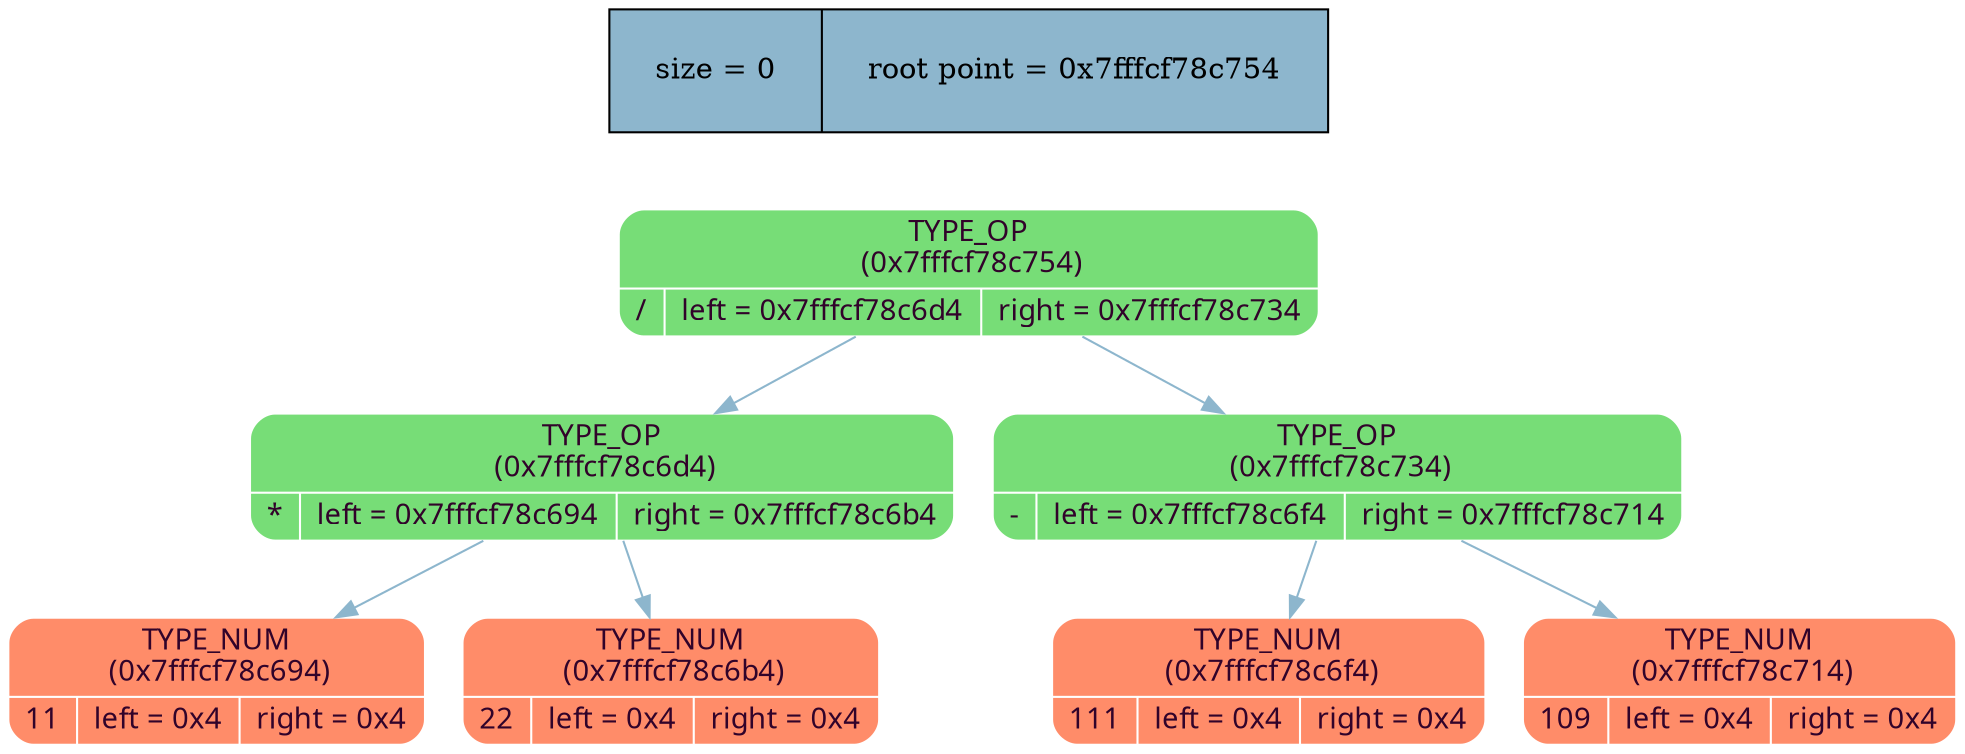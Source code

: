 digraph   
{
rankdir = ""
splines = "true"

node_stat [margin = "0.3*0.3", style = "filled", shape = "record", fillcolor = "#8DB6CD" label = " size = 0 | root point = 0x7fffcf78c754"]
{rank = source; node_stat}

node0x7fffcf78c754 [shape = "Mrecord", fillcolor = "#77DD77", style = "filled", fontcolor = "#31032A", fontname = "Calibri", color = "white", label = "{TYPE_OP\n (0x7fffcf78c754)| {/ |left = 0x7fffcf78c6d4 |right = 0x7fffcf78c734}}"]
node0x7fffcf78c754 -> node0x7fffcf78c6d4 [color = "#8DB6CD", style = "", constraint = true, fillcolor = "#8DB6CD",   fontcolor = "", fontname = "Calibri", label = ""];
node0x7fffcf78c6d4 [shape = "Mrecord", fillcolor = "#77DD77", style = "filled", fontcolor = "#31032A", fontname = "Calibri", color = "white", label = "{TYPE_OP\n (0x7fffcf78c6d4)| {* |left = 0x7fffcf78c694 |right = 0x7fffcf78c6b4}}"]
node0x7fffcf78c6d4 -> node0x7fffcf78c694 [color = "#8DB6CD", style = "", constraint = true, fillcolor = "#8DB6CD",   fontcolor = "", fontname = "Calibri", label = ""];
node0x7fffcf78c694 [shape = "Mrecord", fillcolor = "#FF8C69", style = "filled", fontcolor = "#31032A", fontname = "Calibri", color = "white", label = "{TYPE_NUM\n (0x7fffcf78c694)| {11 |left = 0x4 |right = 0x4}}"]
node0x7fffcf78c6d4 -> node0x7fffcf78c6b4 [color = "#8DB6CD", style = "", constraint = true, fillcolor = "#8DB6CD",   fontcolor = "", fontname = "Calibri", label = ""];
node0x7fffcf78c6b4 [shape = "Mrecord", fillcolor = "#FF8C69", style = "filled", fontcolor = "#31032A", fontname = "Calibri", color = "white", label = "{TYPE_NUM\n (0x7fffcf78c6b4)| {22 |left = 0x4 |right = 0x4}}"]
node0x7fffcf78c754 -> node0x7fffcf78c734 [color = "#8DB6CD", style = "", constraint = true, fillcolor = "#8DB6CD",   fontcolor = "", fontname = "Calibri", label = ""];
node0x7fffcf78c734 [shape = "Mrecord", fillcolor = "#77DD77", style = "filled", fontcolor = "#31032A", fontname = "Calibri", color = "white", label = "{TYPE_OP\n (0x7fffcf78c734)| {- |left = 0x7fffcf78c6f4 |right = 0x7fffcf78c714}}"]
node0x7fffcf78c734 -> node0x7fffcf78c6f4 [color = "#8DB6CD", style = "", constraint = true, fillcolor = "#8DB6CD",   fontcolor = "", fontname = "Calibri", label = ""];
node0x7fffcf78c6f4 [shape = "Mrecord", fillcolor = "#FF8C69", style = "filled", fontcolor = "#31032A", fontname = "Calibri", color = "white", label = "{TYPE_NUM\n (0x7fffcf78c6f4)| {111 |left = 0x4 |right = 0x4}}"]
node0x7fffcf78c734 -> node0x7fffcf78c714 [color = "#8DB6CD", style = "", constraint = true, fillcolor = "#8DB6CD",   fontcolor = "", fontname = "Calibri", label = ""];
node0x7fffcf78c714 [shape = "Mrecord", fillcolor = "#FF8C69", style = "filled", fontcolor = "#31032A", fontname = "Calibri", color = "white", label = "{TYPE_NUM\n (0x7fffcf78c714)| {109 |left = 0x4 |right = 0x4}}"]
}
